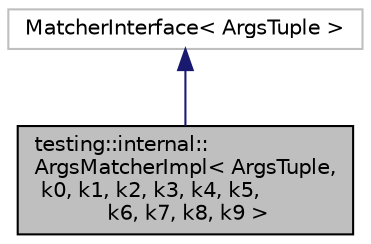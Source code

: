 digraph "testing::internal::ArgsMatcherImpl&lt; ArgsTuple, k0, k1, k2, k3, k4, k5, k6, k7, k8, k9 &gt;"
{
  edge [fontname="Helvetica",fontsize="10",labelfontname="Helvetica",labelfontsize="10"];
  node [fontname="Helvetica",fontsize="10",shape=record];
  Node0 [label="testing::internal::\lArgsMatcherImpl\< ArgsTuple,\l k0, k1, k2, k3, k4, k5,\l k6, k7, k8, k9 \>",height=0.2,width=0.4,color="black", fillcolor="grey75", style="filled", fontcolor="black"];
  Node1 -> Node0 [dir="back",color="midnightblue",fontsize="10",style="solid"];
  Node1 [label="MatcherInterface\< ArgsTuple \>",height=0.2,width=0.4,color="grey75", fillcolor="white", style="filled"];
}
